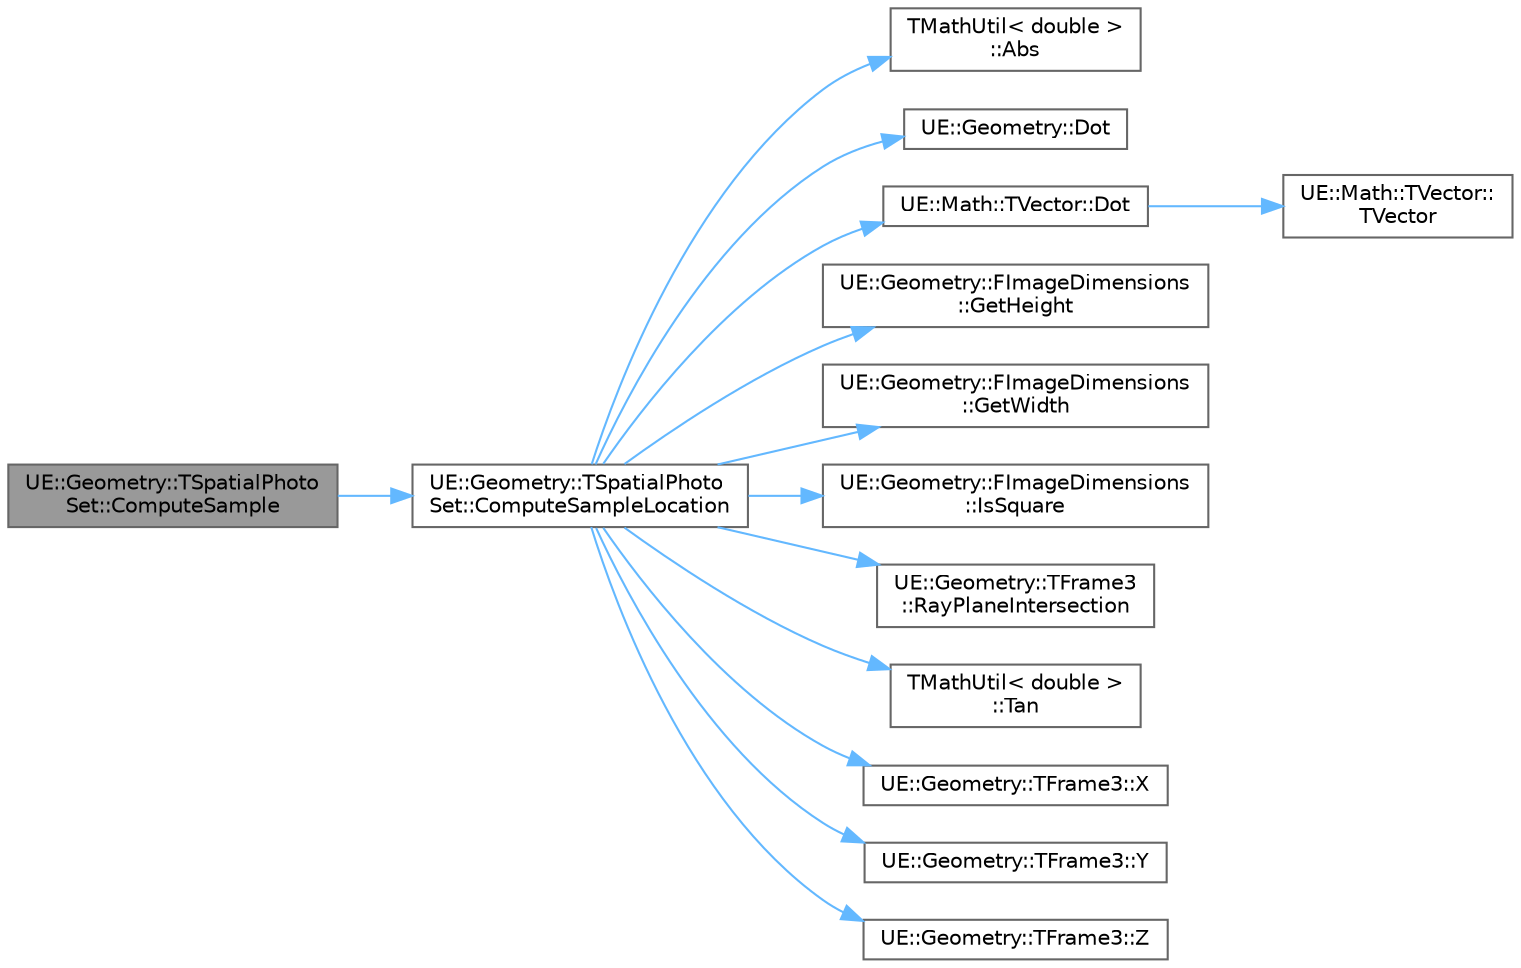 digraph "UE::Geometry::TSpatialPhotoSet::ComputeSample"
{
 // INTERACTIVE_SVG=YES
 // LATEX_PDF_SIZE
  bgcolor="transparent";
  edge [fontname=Helvetica,fontsize=10,labelfontname=Helvetica,labelfontsize=10];
  node [fontname=Helvetica,fontsize=10,shape=box,height=0.2,width=0.4];
  rankdir="LR";
  Node1 [id="Node000001",label="UE::Geometry::TSpatialPhoto\lSet::ComputeSample",height=0.2,width=0.4,color="gray40", fillcolor="grey60", style="filled", fontcolor="black",tooltip="Estimate a pixel value at the given 3D Position/Normal using the PhotoSet."];
  Node1 -> Node2 [id="edge1_Node000001_Node000002",color="steelblue1",style="solid",tooltip=" "];
  Node2 [id="Node000002",label="UE::Geometry::TSpatialPhoto\lSet::ComputeSampleLocation",height=0.2,width=0.4,color="grey40", fillcolor="white", style="filled",URL="$d2/da4/classUE_1_1Geometry_1_1TSpatialPhotoSet.html#ae6bc68d6754390b1e5de55812d3e441e",tooltip=" "];
  Node2 -> Node3 [id="edge2_Node000002_Node000003",color="steelblue1",style="solid",tooltip=" "];
  Node3 [id="Node000003",label="TMathUtil\< double \>\l::Abs",height=0.2,width=0.4,color="grey40", fillcolor="white", style="filled",URL="$df/d8b/classTMathUtil.html#aa4b523e8f8c0985c28dc04179b68bd46",tooltip=" "];
  Node2 -> Node4 [id="edge3_Node000002_Node000004",color="steelblue1",style="solid",tooltip=" "];
  Node4 [id="Node000004",label="UE::Geometry::Dot",height=0.2,width=0.4,color="grey40", fillcolor="white", style="filled",URL="$d9/d39/namespaceUE_1_1Geometry.html#aa284fb228d7ceece71ccaac1dfe00687",tooltip=" "];
  Node2 -> Node5 [id="edge4_Node000002_Node000005",color="steelblue1",style="solid",tooltip=" "];
  Node5 [id="Node000005",label="UE::Math::TVector::Dot",height=0.2,width=0.4,color="grey40", fillcolor="white", style="filled",URL="$de/d77/structUE_1_1Math_1_1TVector.html#ab075a0794fafe258342a2a336529bbce",tooltip="Calculate the dot product between this and another vector."];
  Node5 -> Node6 [id="edge5_Node000005_Node000006",color="steelblue1",style="solid",tooltip=" "];
  Node6 [id="Node000006",label="UE::Math::TVector::\lTVector",height=0.2,width=0.4,color="grey40", fillcolor="white", style="filled",URL="$de/d77/structUE_1_1Math_1_1TVector.html#a50071892cd411543cbbb3d9d35a6f277",tooltip="Default constructor (no initialization)."];
  Node2 -> Node7 [id="edge6_Node000002_Node000007",color="steelblue1",style="solid",tooltip=" "];
  Node7 [id="Node000007",label="UE::Geometry::FImageDimensions\l::GetHeight",height=0.2,width=0.4,color="grey40", fillcolor="white", style="filled",URL="$de/d4c/classUE_1_1Geometry_1_1FImageDimensions.html#a0d1a014a4d7e44f2e30d04fe14edf71d",tooltip=" "];
  Node2 -> Node8 [id="edge7_Node000002_Node000008",color="steelblue1",style="solid",tooltip=" "];
  Node8 [id="Node000008",label="UE::Geometry::FImageDimensions\l::GetWidth",height=0.2,width=0.4,color="grey40", fillcolor="white", style="filled",URL="$de/d4c/classUE_1_1Geometry_1_1FImageDimensions.html#a67dff80fce7cfed059b957bc7033bdbc",tooltip=" "];
  Node2 -> Node9 [id="edge8_Node000002_Node000009",color="steelblue1",style="solid",tooltip=" "];
  Node9 [id="Node000009",label="UE::Geometry::FImageDimensions\l::IsSquare",height=0.2,width=0.4,color="grey40", fillcolor="white", style="filled",URL="$de/d4c/classUE_1_1Geometry_1_1FImageDimensions.html#a4e42dddede30fc76d3b4ef5cae11af37",tooltip=" "];
  Node2 -> Node10 [id="edge9_Node000002_Node000010",color="steelblue1",style="solid",tooltip=" "];
  Node10 [id="Node000010",label="UE::Geometry::TFrame3\l::RayPlaneIntersection",height=0.2,width=0.4,color="grey40", fillcolor="white", style="filled",URL="$d6/d82/structUE_1_1Geometry_1_1TFrame3.html#ab1abfc5e470616442aa56bc775a9dc2b",tooltip="Compute intersection of ray with plane defined by frame origin and axis as normal."];
  Node2 -> Node11 [id="edge10_Node000002_Node000011",color="steelblue1",style="solid",tooltip=" "];
  Node11 [id="Node000011",label="TMathUtil\< double \>\l::Tan",height=0.2,width=0.4,color="grey40", fillcolor="white", style="filled",URL="$df/d8b/classTMathUtil.html#a821b7bf1316e53b0e260d86d6d8aecd0",tooltip=" "];
  Node2 -> Node12 [id="edge11_Node000002_Node000012",color="steelblue1",style="solid",tooltip=" "];
  Node12 [id="Node000012",label="UE::Geometry::TFrame3::X",height=0.2,width=0.4,color="grey40", fillcolor="white", style="filled",URL="$d6/d82/structUE_1_1Geometry_1_1TFrame3.html#a48afb4b1f990b4972fb86f444e9a3afe",tooltip=" "];
  Node2 -> Node13 [id="edge12_Node000002_Node000013",color="steelblue1",style="solid",tooltip=" "];
  Node13 [id="Node000013",label="UE::Geometry::TFrame3::Y",height=0.2,width=0.4,color="grey40", fillcolor="white", style="filled",URL="$d6/d82/structUE_1_1Geometry_1_1TFrame3.html#abd5c30767dece9139b8e1d4170d022a3",tooltip=" "];
  Node2 -> Node14 [id="edge13_Node000002_Node000014",color="steelblue1",style="solid",tooltip=" "];
  Node14 [id="Node000014",label="UE::Geometry::TFrame3::Z",height=0.2,width=0.4,color="grey40", fillcolor="white", style="filled",URL="$d6/d82/structUE_1_1Geometry_1_1TFrame3.html#a7df2772151ebda928a89a208a1264994",tooltip=" "];
}
